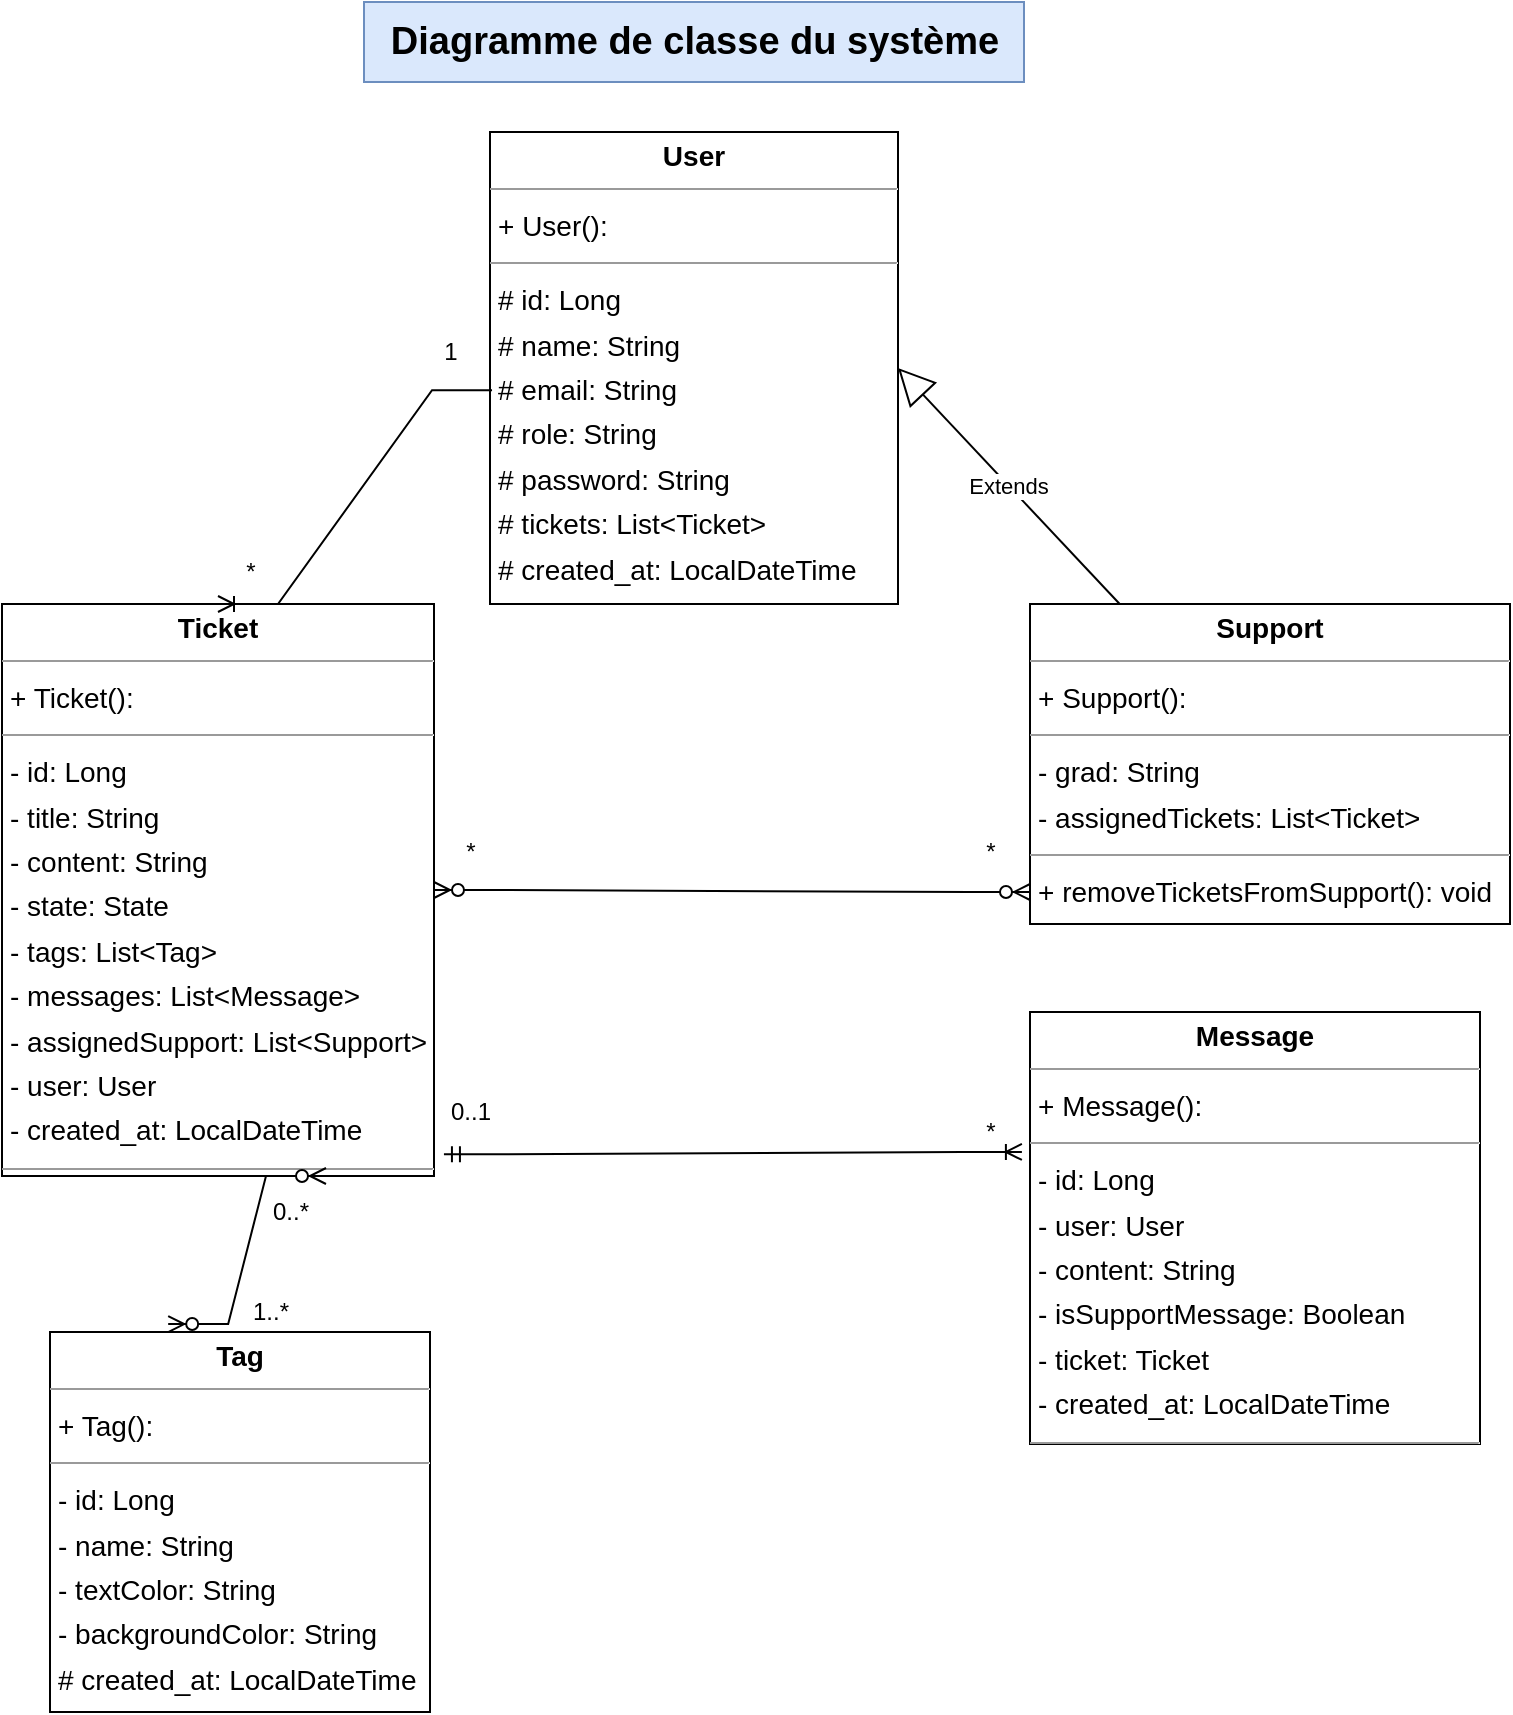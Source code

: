 <mxfile version="21.0.8" type="device"><diagram id="9ge8pkytlq7G5Uukd2C0" name="Page-1"><mxGraphModel dx="1280" dy="1195" grid="1" gridSize="10" guides="1" tooltips="1" connect="1" arrows="1" fold="1" page="0" pageScale="1" pageWidth="827" pageHeight="1169" background="none" math="0" shadow="0"><root><mxCell id="0"/><mxCell id="1" parent="0"/><mxCell id="node4" value="&lt;p style=&quot;margin:0px;margin-top:4px;text-align:center;&quot;&gt;&lt;b&gt;Message&lt;/b&gt;&lt;/p&gt;&lt;hr size=&quot;1&quot;&gt;&lt;p style=&quot;margin:0 0 0 4px;line-height:1.6;&quot;&gt;+ Message(): &lt;/p&gt;&lt;hr size=&quot;1&quot;&gt;&lt;p style=&quot;margin:0 0 0 4px;line-height:1.6;&quot;&gt;- id: Long&lt;br&gt;&lt;/p&gt;&lt;p style=&quot;margin:0 0 0 4px;line-height:1.6;&quot;&gt;- user: User&lt;br&gt;- content: String&lt;br&gt;- isSupportMessage: Boolean&lt;br&gt;- ticket: Ticket&lt;br&gt;- created_at: LocalDateTime&lt;/p&gt;&lt;hr size=&quot;1&quot;&gt;&lt;p style=&quot;margin:0 0 0 4px;line-height:1.6;&quot;&gt;&lt;br&gt;&lt;/p&gt;" style="verticalAlign=top;align=left;overflow=fill;fontSize=14;fontFamily=Helvetica;html=1;rounded=0;shadow=0;comic=0;labelBackgroundColor=none;strokeWidth=1;" parent="1" vertex="1"><mxGeometry x="360" y="-230" width="225" height="216" as="geometry"/></mxCell><mxCell id="node1" value="&lt;p style=&quot;margin:0px;margin-top:4px;text-align:center;&quot;&gt;&lt;b&gt;Support&lt;/b&gt;&lt;/p&gt;&lt;hr size=&quot;1&quot;&gt;&lt;p style=&quot;margin:0 0 0 4px;line-height:1.6;&quot;&gt;+ Support(): &lt;/p&gt;&lt;hr size=&quot;1&quot;&gt;&lt;p style=&quot;margin:0 0 0 4px;line-height:1.6;&quot;&gt;- grad: String&lt;br&gt;- assignedTickets: List&amp;lt;Ticket&amp;gt;&lt;/p&gt;&lt;hr size=&quot;1&quot;&gt;&lt;p style=&quot;margin:0 0 0 4px;line-height:1.6;&quot;&gt;+ removeTicketsFromSupport(): void&lt;/p&gt;&lt;hr size=&quot;1&quot;&gt;&lt;p style=&quot;margin:0 0 0 4px;line-height:1.6;&quot;&gt;&lt;br&gt;&lt;/p&gt;" style="verticalAlign=top;align=left;overflow=fill;fontSize=14;fontFamily=Helvetica;html=1;rounded=0;shadow=0;comic=0;labelBackgroundColor=none;strokeWidth=1;" parent="1" vertex="1"><mxGeometry x="360" y="-434" width="240" height="160" as="geometry"/></mxCell><mxCell id="node3" value="&lt;p style=&quot;margin:0px;margin-top:4px;text-align:center;&quot;&gt;&lt;b&gt;Tag&lt;/b&gt;&lt;/p&gt;&lt;hr size=&quot;1&quot;&gt;&lt;p style=&quot;margin:0 0 0 4px;line-height:1.6;&quot;&gt;+ Tag(): &lt;/p&gt;&lt;hr size=&quot;1&quot;&gt;&lt;p style=&quot;margin:0 0 0 4px;line-height:1.6;&quot;&gt;- id: Long&lt;br&gt;&lt;/p&gt;&lt;p style=&quot;margin:0 0 0 4px;line-height:1.6;&quot;&gt;- name: String&lt;br&gt;&lt;/p&gt;&lt;p style=&quot;margin:0 0 0 4px;line-height:1.6;&quot;&gt;- textColor: String&lt;br&gt;&lt;/p&gt;&lt;p style=&quot;margin:0 0 0 4px;line-height:1.6;&quot;&gt;- backgroundColor: String&lt;br&gt;# created_at: LocalDateTime&lt;br&gt;&lt;/p&gt;&lt;hr size=&quot;1&quot;&gt;&lt;p style=&quot;margin:0 0 0 4px;line-height:1.6;&quot;&gt;&lt;br&gt;&lt;/p&gt;" style="verticalAlign=top;align=left;overflow=fill;fontSize=14;fontFamily=Helvetica;html=1;rounded=0;shadow=0;comic=0;labelBackgroundColor=none;strokeWidth=1;" parent="1" vertex="1"><mxGeometry x="-130" y="-70" width="190" height="190" as="geometry"/></mxCell><mxCell id="node0" value="&lt;p style=&quot;margin:0px;margin-top:4px;text-align:center;&quot;&gt;&lt;b&gt;Ticket&lt;/b&gt;&lt;/p&gt;&lt;hr size=&quot;1&quot;&gt;&lt;p style=&quot;margin:0 0 0 4px;line-height:1.6;&quot;&gt;+ Ticket(): &lt;/p&gt;&lt;hr size=&quot;1&quot;&gt;&lt;p style=&quot;margin:0 0 0 4px;line-height:1.6;&quot;&gt;- id: Long&lt;br&gt;&lt;/p&gt;&lt;p style=&quot;margin:0 0 0 4px;line-height:1.6;&quot;&gt;- title: String&lt;br&gt;&lt;/p&gt;&lt;p style=&quot;margin:0 0 0 4px;line-height:1.6;&quot;&gt;- content: String&lt;/p&gt;&lt;p style=&quot;margin:0 0 0 4px;line-height:1.6;&quot;&gt;- state: State&lt;br&gt;- tags: List&amp;lt;Tag&amp;gt;&lt;br&gt;- messages: List&amp;lt;Message&amp;gt;&lt;br&gt;- assignedSupport: List&amp;lt;Support&amp;gt;&lt;br&gt;- user: User&lt;br&gt;- created_at: LocalDateTime&lt;/p&gt;&lt;hr size=&quot;1&quot;&gt;&lt;p style=&quot;margin:0 0 0 4px;line-height:1.6;&quot;&gt;&lt;br&gt;&lt;/p&gt;" style="verticalAlign=top;align=left;overflow=fill;fontSize=14;fontFamily=Helvetica;html=1;rounded=0;shadow=0;comic=0;labelBackgroundColor=none;strokeWidth=1;" parent="1" vertex="1"><mxGeometry x="-154" y="-434" width="216" height="286" as="geometry"/></mxCell><mxCell id="node2" value="&lt;p style=&quot;margin:0px;margin-top:4px;text-align:center;&quot;&gt;&lt;b&gt;User&lt;/b&gt;&lt;/p&gt;&lt;hr size=&quot;1&quot;&gt;&lt;p style=&quot;margin:0 0 0 4px;line-height:1.6;&quot;&gt;+ User(): &lt;/p&gt;&lt;hr size=&quot;1&quot;&gt;&lt;p style=&quot;margin:0 0 0 4px;line-height:1.6;&quot;&gt;# id: Long&lt;br&gt;&lt;/p&gt;&lt;p style=&quot;margin:0 0 0 4px;line-height:1.6;&quot;&gt;# name: String&lt;/p&gt;&lt;p style=&quot;margin:0 0 0 4px;line-height:1.6;&quot;&gt;# email: String&lt;br style=&quot;border-color: var(--border-color);&quot;&gt;# role: String&lt;/p&gt;&lt;p style=&quot;margin:0 0 0 4px;line-height:1.6;&quot;&gt;# password: String&lt;br&gt;# tickets: List&amp;lt;Ticket&amp;gt;&lt;/p&gt;&lt;p style=&quot;margin:0 0 0 4px;line-height:1.6;&quot;&gt;# created_at: LocalDateTime&lt;br&gt;&lt;br&gt;&lt;br&gt;&lt;/p&gt;&lt;hr size=&quot;1&quot;&gt;&lt;p style=&quot;margin:0 0 0 4px;line-height:1.6;&quot;&gt;&lt;br&gt;&lt;/p&gt;" style="verticalAlign=top;align=left;overflow=fill;fontSize=14;fontFamily=Helvetica;html=1;rounded=0;shadow=0;comic=0;labelBackgroundColor=none;strokeWidth=1;" parent="1" vertex="1"><mxGeometry x="90" y="-670" width="204" height="236" as="geometry"/></mxCell><mxCell id="ruuuudFlmvcbgl8qnke_-2" value="" style="edgeStyle=entityRelationEdgeStyle;fontSize=12;html=1;endArrow=ERoneToMany;rounded=0;entryX=0.5;entryY=0;entryDx=0;entryDy=0;exitX=0.005;exitY=0.547;exitDx=0;exitDy=0;exitPerimeter=0;" edge="1" parent="1" source="node2" target="node0"><mxGeometry width="100" height="100" relative="1" as="geometry"><mxPoint x="-190" y="-360" as="sourcePoint"/><mxPoint x="-90" y="-460" as="targetPoint"/></mxGeometry></mxCell><mxCell id="ruuuudFlmvcbgl8qnke_-3" value="" style="edgeStyle=entityRelationEdgeStyle;fontSize=12;html=1;endArrow=ERzeroToMany;endFill=1;startArrow=ERzeroToMany;rounded=0;entryX=0.75;entryY=1;entryDx=0;entryDy=0;exitX=0.311;exitY=-0.021;exitDx=0;exitDy=0;exitPerimeter=0;" edge="1" parent="1" source="node3" target="node0"><mxGeometry width="100" height="100" relative="1" as="geometry"><mxPoint x="-140" y="-50" as="sourcePoint"/><mxPoint x="-54" y="-120" as="targetPoint"/></mxGeometry></mxCell><mxCell id="ruuuudFlmvcbgl8qnke_-4" value="" style="edgeStyle=entityRelationEdgeStyle;fontSize=12;html=1;endArrow=ERzeroToMany;endFill=1;startArrow=ERzeroToMany;rounded=0;exitX=1;exitY=0.5;exitDx=0;exitDy=0;" edge="1" parent="1" source="node0"><mxGeometry width="100" height="100" relative="1" as="geometry"><mxPoint x="280" y="-190" as="sourcePoint"/><mxPoint x="360" y="-290" as="targetPoint"/></mxGeometry></mxCell><mxCell id="ruuuudFlmvcbgl8qnke_-5" value="" style="edgeStyle=entityRelationEdgeStyle;fontSize=12;html=1;endArrow=ERoneToMany;startArrow=ERmandOne;rounded=0;exitX=1.023;exitY=0.962;exitDx=0;exitDy=0;exitPerimeter=0;entryX=-0.018;entryY=0.324;entryDx=0;entryDy=0;entryPerimeter=0;" edge="1" parent="1" source="node0" target="node4"><mxGeometry width="100" height="100" relative="1" as="geometry"><mxPoint x="280" y="-290" as="sourcePoint"/><mxPoint x="350" y="-120" as="targetPoint"/></mxGeometry></mxCell><mxCell id="ruuuudFlmvcbgl8qnke_-6" value="1" style="text;html=1;align=center;verticalAlign=middle;resizable=0;points=[];autosize=1;strokeColor=none;fillColor=none;" vertex="1" parent="1"><mxGeometry x="55" y="-575" width="30" height="30" as="geometry"/></mxCell><mxCell id="ruuuudFlmvcbgl8qnke_-7" value="*" style="text;html=1;align=center;verticalAlign=middle;resizable=0;points=[];autosize=1;strokeColor=none;fillColor=none;" vertex="1" parent="1"><mxGeometry x="-45" y="-465" width="30" height="30" as="geometry"/></mxCell><mxCell id="ruuuudFlmvcbgl8qnke_-8" value="*" style="text;html=1;align=center;verticalAlign=middle;resizable=0;points=[];autosize=1;strokeColor=none;fillColor=none;" vertex="1" parent="1"><mxGeometry x="65" y="-325" width="30" height="30" as="geometry"/></mxCell><mxCell id="ruuuudFlmvcbgl8qnke_-9" value="*" style="text;html=1;align=center;verticalAlign=middle;resizable=0;points=[];autosize=1;strokeColor=none;fillColor=none;" vertex="1" parent="1"><mxGeometry x="325" y="-325" width="30" height="30" as="geometry"/></mxCell><mxCell id="ruuuudFlmvcbgl8qnke_-10" value="*" style="text;html=1;align=center;verticalAlign=middle;resizable=0;points=[];autosize=1;strokeColor=none;fillColor=none;" vertex="1" parent="1"><mxGeometry x="325" y="-185" width="30" height="30" as="geometry"/></mxCell><mxCell id="ruuuudFlmvcbgl8qnke_-11" value="0..1" style="text;html=1;align=center;verticalAlign=middle;resizable=0;points=[];autosize=1;strokeColor=none;fillColor=none;" vertex="1" parent="1"><mxGeometry x="60" y="-195" width="40" height="30" as="geometry"/></mxCell><mxCell id="ruuuudFlmvcbgl8qnke_-12" value="1..*" style="text;html=1;align=center;verticalAlign=middle;resizable=0;points=[];autosize=1;strokeColor=none;fillColor=none;" vertex="1" parent="1"><mxGeometry x="-40" y="-95" width="40" height="30" as="geometry"/></mxCell><mxCell id="ruuuudFlmvcbgl8qnke_-13" value="0..*" style="text;html=1;align=center;verticalAlign=middle;resizable=0;points=[];autosize=1;strokeColor=none;fillColor=none;" vertex="1" parent="1"><mxGeometry x="-30" y="-145" width="40" height="30" as="geometry"/></mxCell><mxCell id="ruuuudFlmvcbgl8qnke_-14" value="Diagramme de classe du système" style="text;html=1;align=center;verticalAlign=middle;resizable=0;points=[];autosize=1;strokeColor=#6c8ebf;fillColor=#dae8fc;fontStyle=1;fontSize=19;" vertex="1" parent="1"><mxGeometry x="27" y="-735" width="330" height="40" as="geometry"/></mxCell><mxCell id="ruuuudFlmvcbgl8qnke_-15" value="Extends" style="endArrow=block;endSize=16;endFill=0;html=1;rounded=0;entryX=1;entryY=0.5;entryDx=0;entryDy=0;" edge="1" parent="1" source="node1" target="node2"><mxGeometry width="160" relative="1" as="geometry"><mxPoint x="240" y="-560.5" as="sourcePoint"/><mxPoint x="400" y="-560.5" as="targetPoint"/></mxGeometry></mxCell></root></mxGraphModel></diagram></mxfile>